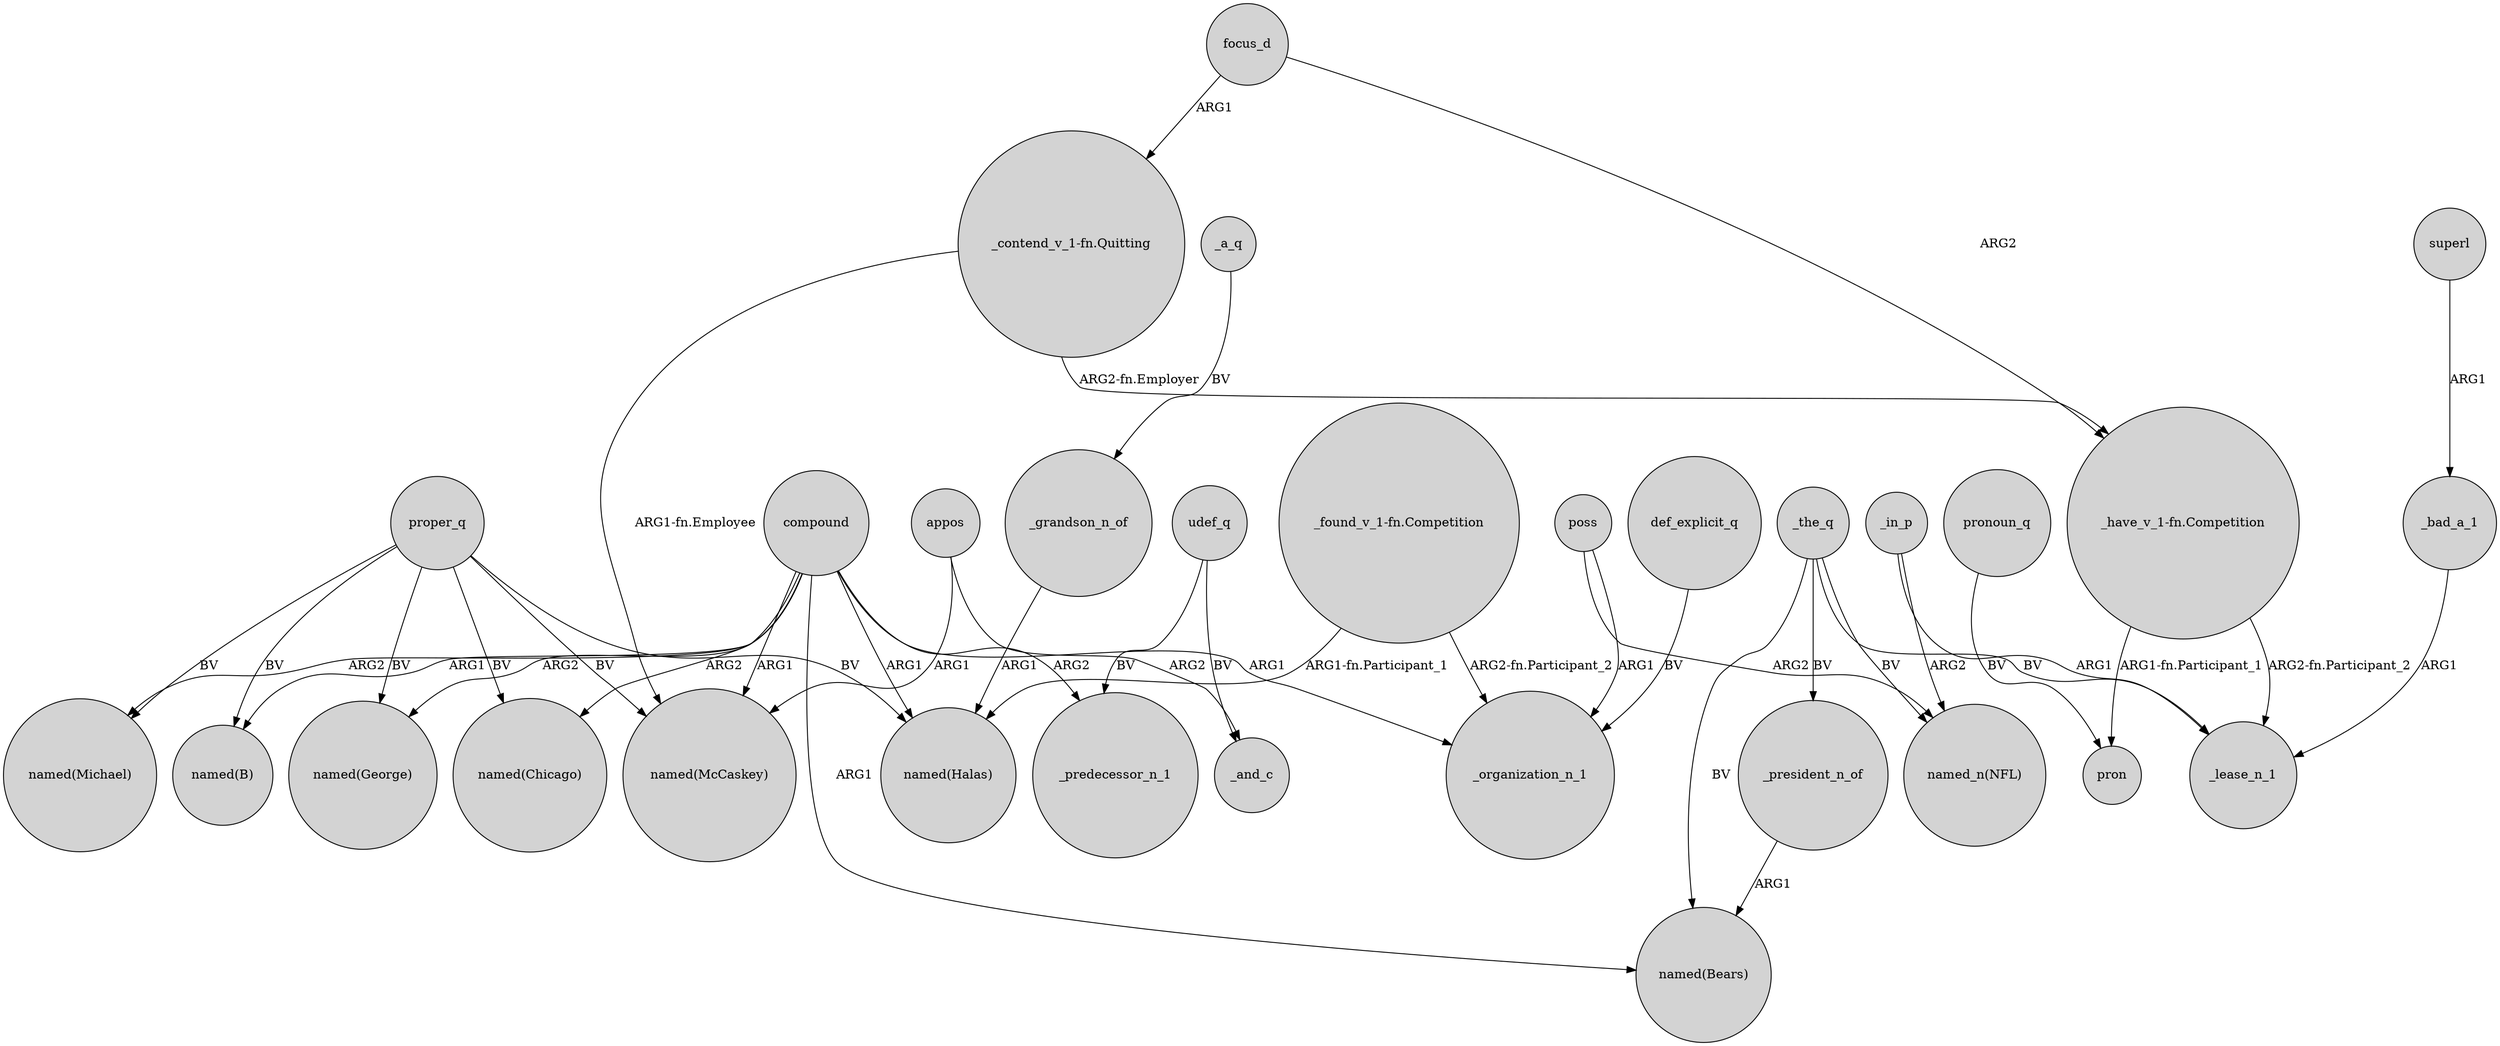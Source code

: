 digraph {
	node [shape=circle style=filled]
	proper_q -> "named(Halas)" [label=BV]
	compound -> _predecessor_n_1 [label=ARG2]
	compound -> "named(Michael)" [label=ARG2]
	appos -> _and_c [label=ARG2]
	focus_d -> "_contend_v_1-fn.Quitting" [label=ARG1]
	compound -> "named(Halas)" [label=ARG1]
	_a_q -> _grandson_n_of [label=BV]
	udef_q -> _predecessor_n_1 [label=BV]
	compound -> "named(McCaskey)" [label=ARG1]
	_the_q -> "named(Bears)" [label=BV]
	"_have_v_1-fn.Competition" -> pron [label="ARG1-fn.Participant_1"]
	"_have_v_1-fn.Competition" -> _lease_n_1 [label="ARG2-fn.Participant_2"]
	_grandson_n_of -> "named(Halas)" [label=ARG1]
	_the_q -> _lease_n_1 [label=BV]
	focus_d -> "_have_v_1-fn.Competition" [label=ARG2]
	udef_q -> _and_c [label=BV]
	poss -> "named_n(NFL)" [label=ARG2]
	_the_q -> "named_n(NFL)" [label=BV]
	proper_q -> "named(Michael)" [label=BV]
	_bad_a_1 -> _lease_n_1 [label=ARG1]
	_in_p -> _lease_n_1 [label=ARG1]
	proper_q -> "named(B)" [label=BV]
	"_found_v_1-fn.Competition" -> "named(Halas)" [label="ARG1-fn.Participant_1"]
	pronoun_q -> pron [label=BV]
	_in_p -> "named_n(NFL)" [label=ARG2]
	appos -> "named(McCaskey)" [label=ARG1]
	"_found_v_1-fn.Competition" -> _organization_n_1 [label="ARG2-fn.Participant_2"]
	proper_q -> "named(George)" [label=BV]
	proper_q -> "named(McCaskey)" [label=BV]
	compound -> "named(Chicago)" [label=ARG2]
	poss -> _organization_n_1 [label=ARG1]
	proper_q -> "named(Chicago)" [label=BV]
	"_contend_v_1-fn.Quitting" -> "_have_v_1-fn.Competition" [label="ARG2-fn.Employer"]
	compound -> _organization_n_1 [label=ARG1]
	"_contend_v_1-fn.Quitting" -> "named(McCaskey)" [label="ARG1-fn.Employee"]
	_president_n_of -> "named(Bears)" [label=ARG1]
	def_explicit_q -> _organization_n_1 [label=BV]
	_the_q -> _president_n_of [label=BV]
	compound -> "named(Bears)" [label=ARG1]
	compound -> "named(B)" [label=ARG1]
	superl -> _bad_a_1 [label=ARG1]
	compound -> "named(George)" [label=ARG2]
}
